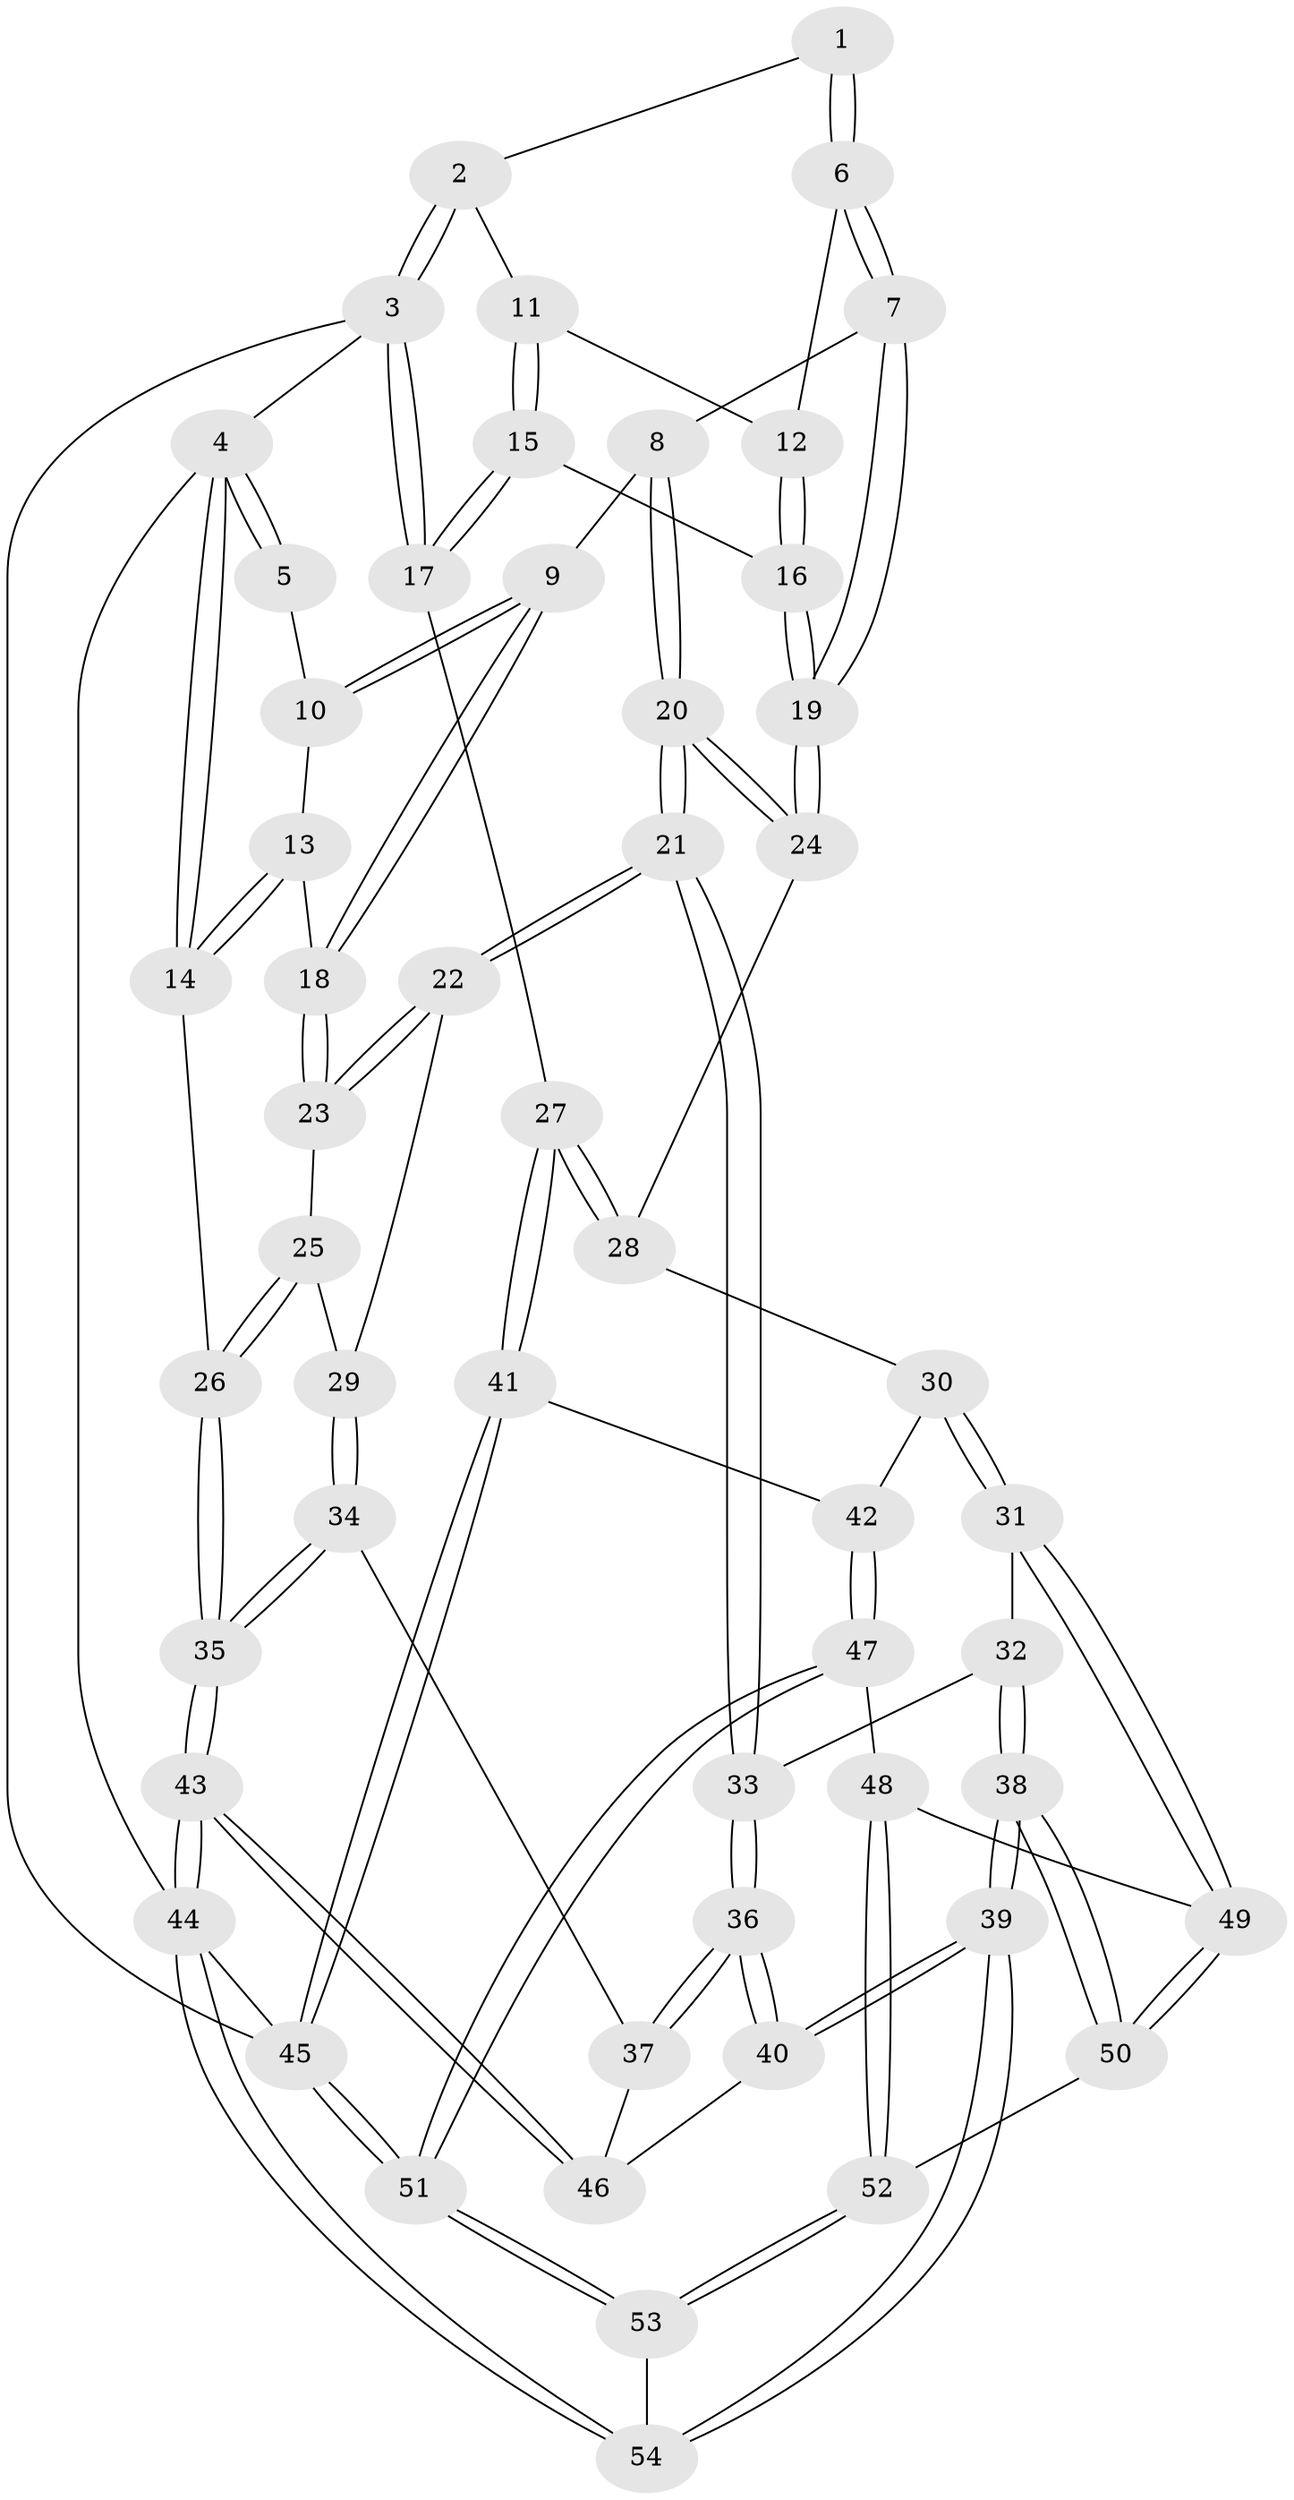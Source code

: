 // coarse degree distribution, {3: 0.6060606060606061, 2: 0.030303030303030304, 5: 0.06060606060606061, 4: 0.30303030303030304}
// Generated by graph-tools (version 1.1) at 2025/38/03/04/25 23:38:24]
// undirected, 54 vertices, 132 edges
graph export_dot {
  node [color=gray90,style=filled];
  1 [pos="+0.5024574855927928+0"];
  2 [pos="+1+0"];
  3 [pos="+1+0"];
  4 [pos="+0+0"];
  5 [pos="+0.047082485120953366+0"];
  6 [pos="+0.5030355906550705+0.011292599008543503"];
  7 [pos="+0.4758958139419886+0.07628081543677867"];
  8 [pos="+0.3853005666016678+0.15264603776735294"];
  9 [pos="+0.34768169367652135+0.15484828874741582"];
  10 [pos="+0.17009509178080218+0.04713801284124703"];
  11 [pos="+0.7636827699897154+0.10399308982087148"];
  12 [pos="+0.7308868450020855+0.09788546453302771"];
  13 [pos="+0.07942518258552113+0.15028453085041565"];
  14 [pos="+0+0.08555904807148539"];
  15 [pos="+0.8613749841984429+0.19506370927468525"];
  16 [pos="+0.6528900913079301+0.30991901034188074"];
  17 [pos="+1+0.2541100709565475"];
  18 [pos="+0.16320898376207416+0.2651040263474758"];
  19 [pos="+0.6466598540264585+0.31451893786037904"];
  20 [pos="+0.3976804201222642+0.43814555749604905"];
  21 [pos="+0.3775895171268751+0.49022681223546666"];
  22 [pos="+0.35317642313226805+0.4921404865107114"];
  23 [pos="+0.15480779888396776+0.2895657084462743"];
  24 [pos="+0.6466412302065385+0.3148519083981837"];
  25 [pos="+0.04292954210724216+0.37541796772695807"];
  26 [pos="+0+0.44592088546173775"];
  27 [pos="+1+0.42582308705039706"];
  28 [pos="+0.7047505547547537+0.42747276947952567"];
  29 [pos="+0.28908755033410327+0.5219066846117802"];
  30 [pos="+0.6399423848299332+0.5600167707785277"];
  31 [pos="+0.6220369054219277+0.5835345545413437"];
  32 [pos="+0.4787336320208086+0.5480616826399192"];
  33 [pos="+0.3894216650674651+0.5029616742480796"];
  34 [pos="+0.20068547482022953+0.5945015786332573"];
  35 [pos="+0+0.5539500359257356"];
  36 [pos="+0.3604279762846014+0.7885641499951901"];
  37 [pos="+0.20155762737760796+0.6061281670595372"];
  38 [pos="+0.46658186672221613+0.8181213640521563"];
  39 [pos="+0.39847293332144784+0.8654234935589913"];
  40 [pos="+0.3657423980731899+0.8286699987285769"];
  41 [pos="+1+0.4734450092788271"];
  42 [pos="+0.9507298110738148+0.5655990501731151"];
  43 [pos="+0+1"];
  44 [pos="+0+1"];
  45 [pos="+1+1"];
  46 [pos="+0.1734547746099829+0.7859833751503729"];
  47 [pos="+0.8161557661820105+0.7101201708452196"];
  48 [pos="+0.7075163452866371+0.7137571242261384"];
  49 [pos="+0.6227460419883086+0.585416346816625"];
  50 [pos="+0.4668465340158113+0.8180270784528352"];
  51 [pos="+1+1"];
  52 [pos="+0.6688537317424539+0.8059335247343967"];
  53 [pos="+0.7638753777268686+1"];
  54 [pos="+0.39685185828852504+1"];
  1 -- 2;
  1 -- 6;
  1 -- 6;
  2 -- 3;
  2 -- 3;
  2 -- 11;
  3 -- 4;
  3 -- 17;
  3 -- 17;
  3 -- 45;
  4 -- 5;
  4 -- 5;
  4 -- 14;
  4 -- 14;
  4 -- 44;
  5 -- 10;
  6 -- 7;
  6 -- 7;
  6 -- 12;
  7 -- 8;
  7 -- 19;
  7 -- 19;
  8 -- 9;
  8 -- 20;
  8 -- 20;
  9 -- 10;
  9 -- 10;
  9 -- 18;
  9 -- 18;
  10 -- 13;
  11 -- 12;
  11 -- 15;
  11 -- 15;
  12 -- 16;
  12 -- 16;
  13 -- 14;
  13 -- 14;
  13 -- 18;
  14 -- 26;
  15 -- 16;
  15 -- 17;
  15 -- 17;
  16 -- 19;
  16 -- 19;
  17 -- 27;
  18 -- 23;
  18 -- 23;
  19 -- 24;
  19 -- 24;
  20 -- 21;
  20 -- 21;
  20 -- 24;
  20 -- 24;
  21 -- 22;
  21 -- 22;
  21 -- 33;
  21 -- 33;
  22 -- 23;
  22 -- 23;
  22 -- 29;
  23 -- 25;
  24 -- 28;
  25 -- 26;
  25 -- 26;
  25 -- 29;
  26 -- 35;
  26 -- 35;
  27 -- 28;
  27 -- 28;
  27 -- 41;
  27 -- 41;
  28 -- 30;
  29 -- 34;
  29 -- 34;
  30 -- 31;
  30 -- 31;
  30 -- 42;
  31 -- 32;
  31 -- 49;
  31 -- 49;
  32 -- 33;
  32 -- 38;
  32 -- 38;
  33 -- 36;
  33 -- 36;
  34 -- 35;
  34 -- 35;
  34 -- 37;
  35 -- 43;
  35 -- 43;
  36 -- 37;
  36 -- 37;
  36 -- 40;
  36 -- 40;
  37 -- 46;
  38 -- 39;
  38 -- 39;
  38 -- 50;
  38 -- 50;
  39 -- 40;
  39 -- 40;
  39 -- 54;
  39 -- 54;
  40 -- 46;
  41 -- 42;
  41 -- 45;
  41 -- 45;
  42 -- 47;
  42 -- 47;
  43 -- 44;
  43 -- 44;
  43 -- 46;
  43 -- 46;
  44 -- 54;
  44 -- 54;
  44 -- 45;
  45 -- 51;
  45 -- 51;
  47 -- 48;
  47 -- 51;
  47 -- 51;
  48 -- 49;
  48 -- 52;
  48 -- 52;
  49 -- 50;
  49 -- 50;
  50 -- 52;
  51 -- 53;
  51 -- 53;
  52 -- 53;
  52 -- 53;
  53 -- 54;
}

